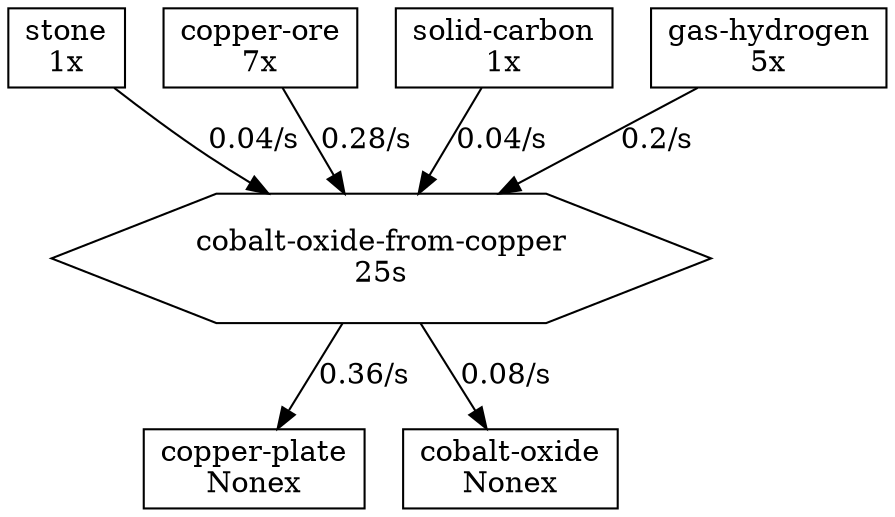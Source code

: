 // cobalt-oxide-from-copper
digraph {
	"cobalt-oxide-from-copper" [label="cobalt-oxide-from-copper
25s" shape=hexagon]
	// stone
	{
		stone [label="stone
1x" shape=box]
	}
	stone -> "cobalt-oxide-from-copper" [label="0.04/s"]
	// copper-ore
	{
		"copper-ore" [label="copper-ore
7x" shape=box]
	}
	"copper-ore" -> "cobalt-oxide-from-copper" [label="0.28/s"]
	// solid-carbon
	{
		"solid-carbon" [label="solid-carbon
1x" shape=box]
	}
	"solid-carbon" -> "cobalt-oxide-from-copper" [label="0.04/s"]
	// gas-hydrogen
	{
		"gas-hydrogen" [label="gas-hydrogen
5x" shape=box]
	}
	"gas-hydrogen" -> "cobalt-oxide-from-copper" [label="0.2/s"]
	// copper-plate
	{
		"copper-plate" [label="copper-plate
Nonex" shape=box]
	}
	"cobalt-oxide-from-copper" -> "copper-plate" [label="0.36/s"]
	// cobalt-oxide
	{
		"cobalt-oxide" [label="cobalt-oxide
Nonex" shape=box]
	}
	"cobalt-oxide-from-copper" -> "cobalt-oxide" [label="0.08/s"]
}

